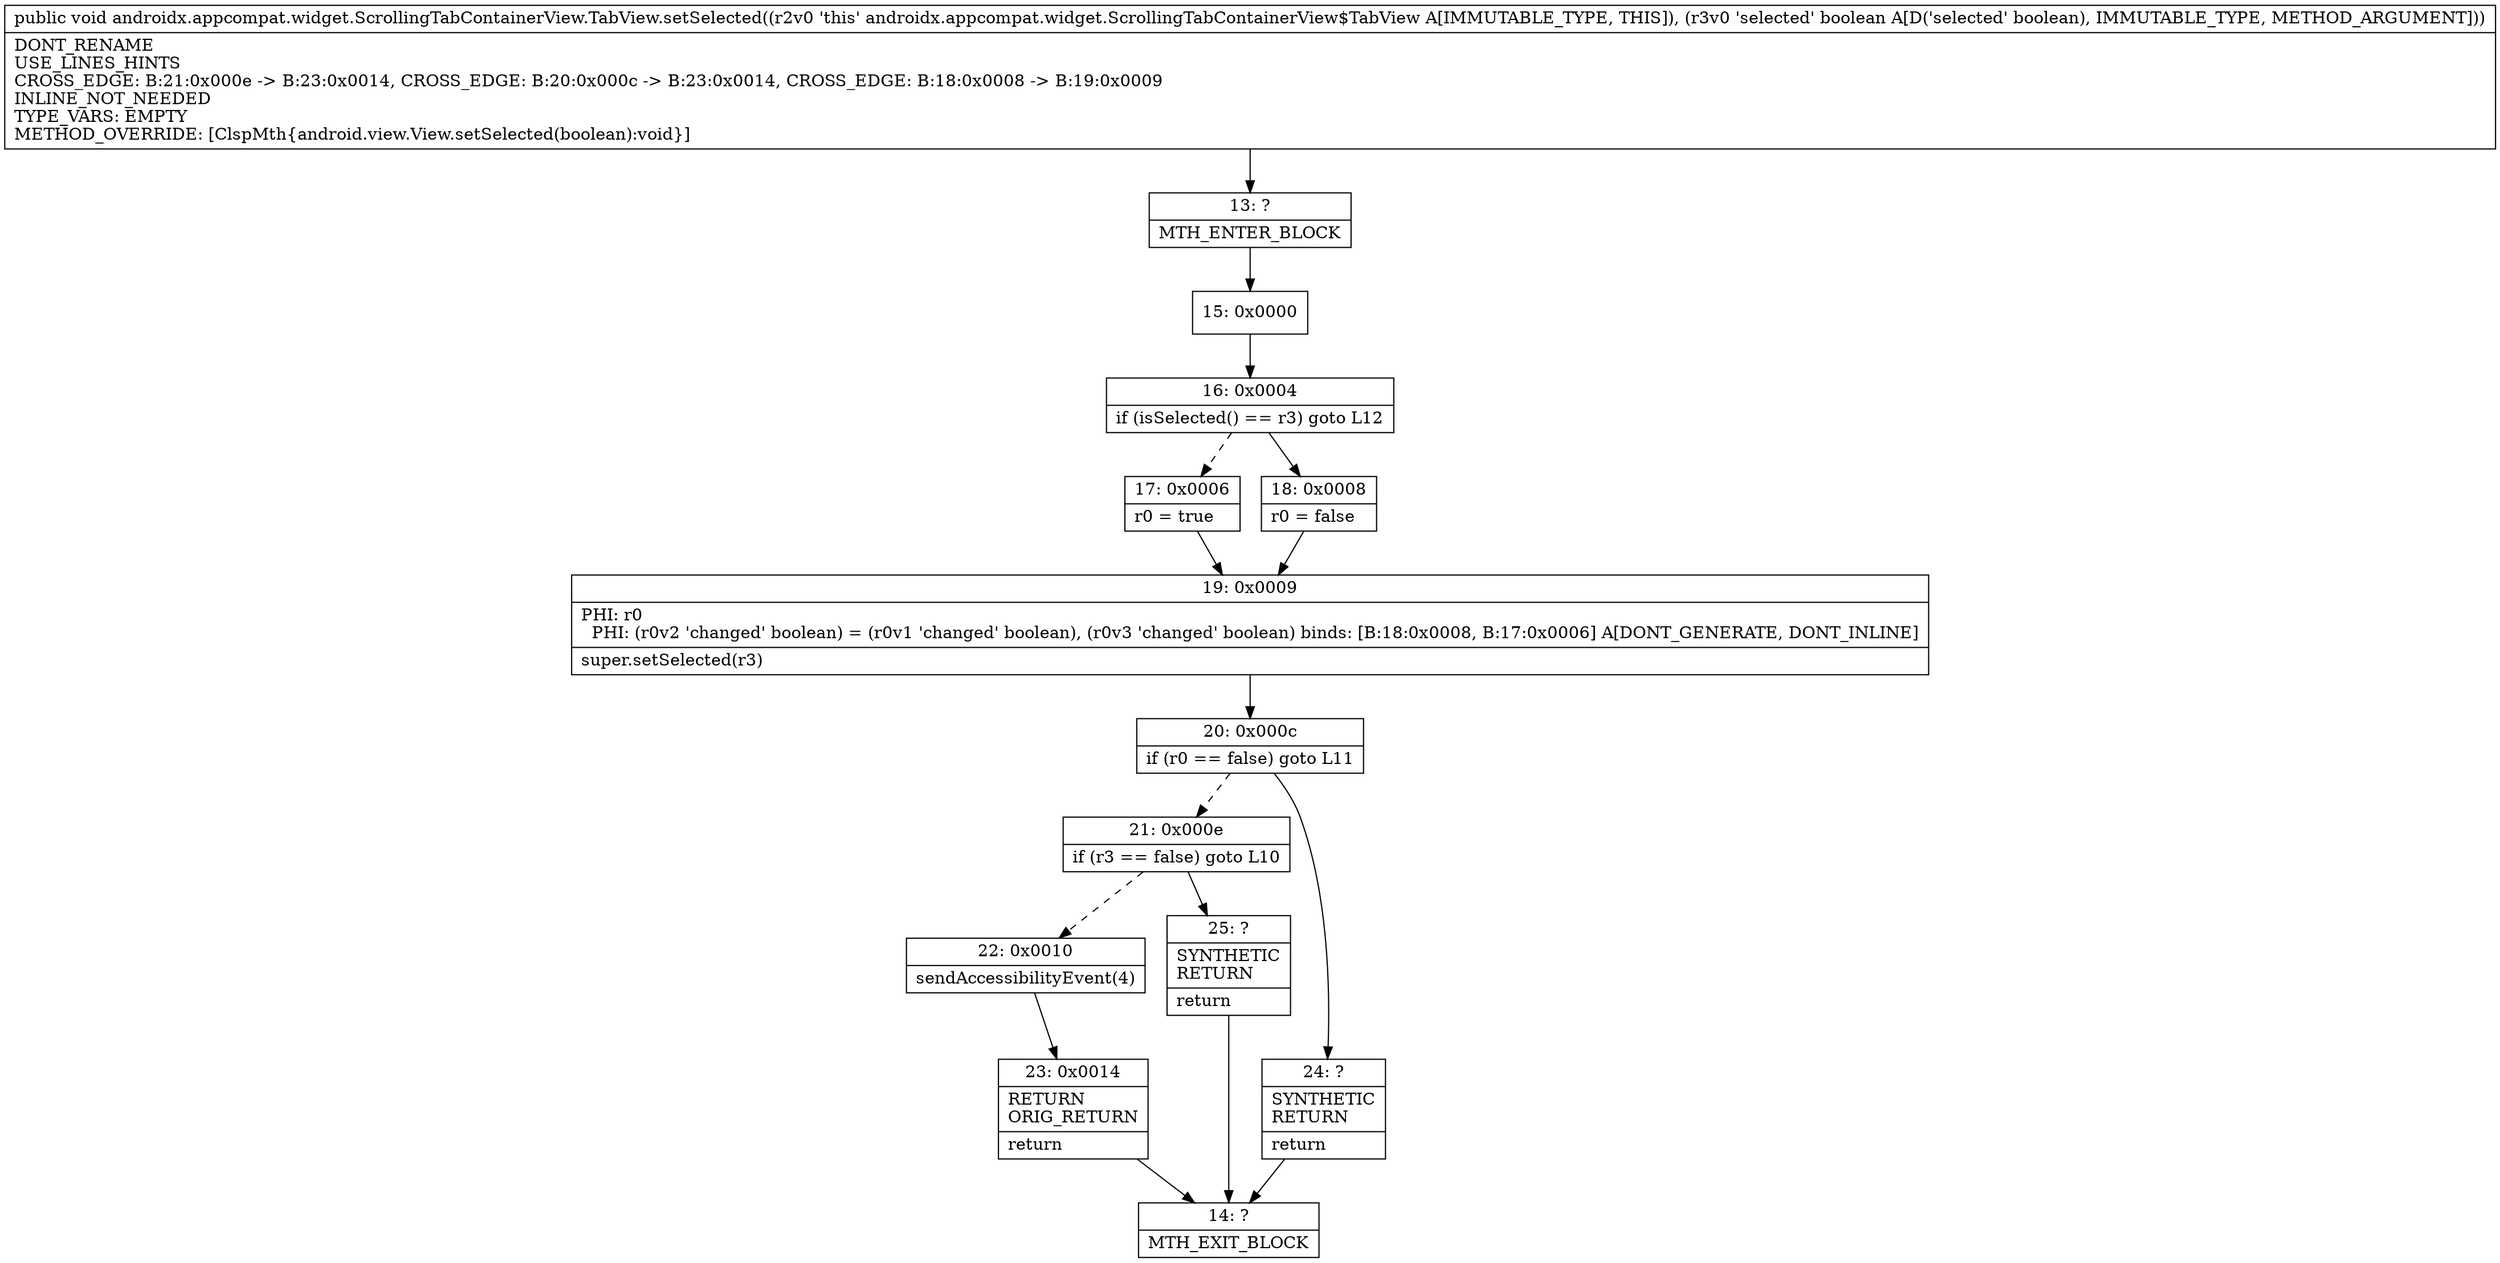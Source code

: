 digraph "CFG forandroidx.appcompat.widget.ScrollingTabContainerView.TabView.setSelected(Z)V" {
Node_13 [shape=record,label="{13\:\ ?|MTH_ENTER_BLOCK\l}"];
Node_15 [shape=record,label="{15\:\ 0x0000}"];
Node_16 [shape=record,label="{16\:\ 0x0004|if (isSelected() == r3) goto L12\l}"];
Node_17 [shape=record,label="{17\:\ 0x0006|r0 = true\l}"];
Node_19 [shape=record,label="{19\:\ 0x0009|PHI: r0 \l  PHI: (r0v2 'changed' boolean) = (r0v1 'changed' boolean), (r0v3 'changed' boolean) binds: [B:18:0x0008, B:17:0x0006] A[DONT_GENERATE, DONT_INLINE]\l|super.setSelected(r3)\l}"];
Node_20 [shape=record,label="{20\:\ 0x000c|if (r0 == false) goto L11\l}"];
Node_21 [shape=record,label="{21\:\ 0x000e|if (r3 == false) goto L10\l}"];
Node_22 [shape=record,label="{22\:\ 0x0010|sendAccessibilityEvent(4)\l}"];
Node_23 [shape=record,label="{23\:\ 0x0014|RETURN\lORIG_RETURN\l|return\l}"];
Node_14 [shape=record,label="{14\:\ ?|MTH_EXIT_BLOCK\l}"];
Node_25 [shape=record,label="{25\:\ ?|SYNTHETIC\lRETURN\l|return\l}"];
Node_24 [shape=record,label="{24\:\ ?|SYNTHETIC\lRETURN\l|return\l}"];
Node_18 [shape=record,label="{18\:\ 0x0008|r0 = false\l}"];
MethodNode[shape=record,label="{public void androidx.appcompat.widget.ScrollingTabContainerView.TabView.setSelected((r2v0 'this' androidx.appcompat.widget.ScrollingTabContainerView$TabView A[IMMUTABLE_TYPE, THIS]), (r3v0 'selected' boolean A[D('selected' boolean), IMMUTABLE_TYPE, METHOD_ARGUMENT]))  | DONT_RENAME\lUSE_LINES_HINTS\lCROSS_EDGE: B:21:0x000e \-\> B:23:0x0014, CROSS_EDGE: B:20:0x000c \-\> B:23:0x0014, CROSS_EDGE: B:18:0x0008 \-\> B:19:0x0009\lINLINE_NOT_NEEDED\lTYPE_VARS: EMPTY\lMETHOD_OVERRIDE: [ClspMth\{android.view.View.setSelected(boolean):void\}]\l}"];
MethodNode -> Node_13;Node_13 -> Node_15;
Node_15 -> Node_16;
Node_16 -> Node_17[style=dashed];
Node_16 -> Node_18;
Node_17 -> Node_19;
Node_19 -> Node_20;
Node_20 -> Node_21[style=dashed];
Node_20 -> Node_24;
Node_21 -> Node_22[style=dashed];
Node_21 -> Node_25;
Node_22 -> Node_23;
Node_23 -> Node_14;
Node_25 -> Node_14;
Node_24 -> Node_14;
Node_18 -> Node_19;
}


